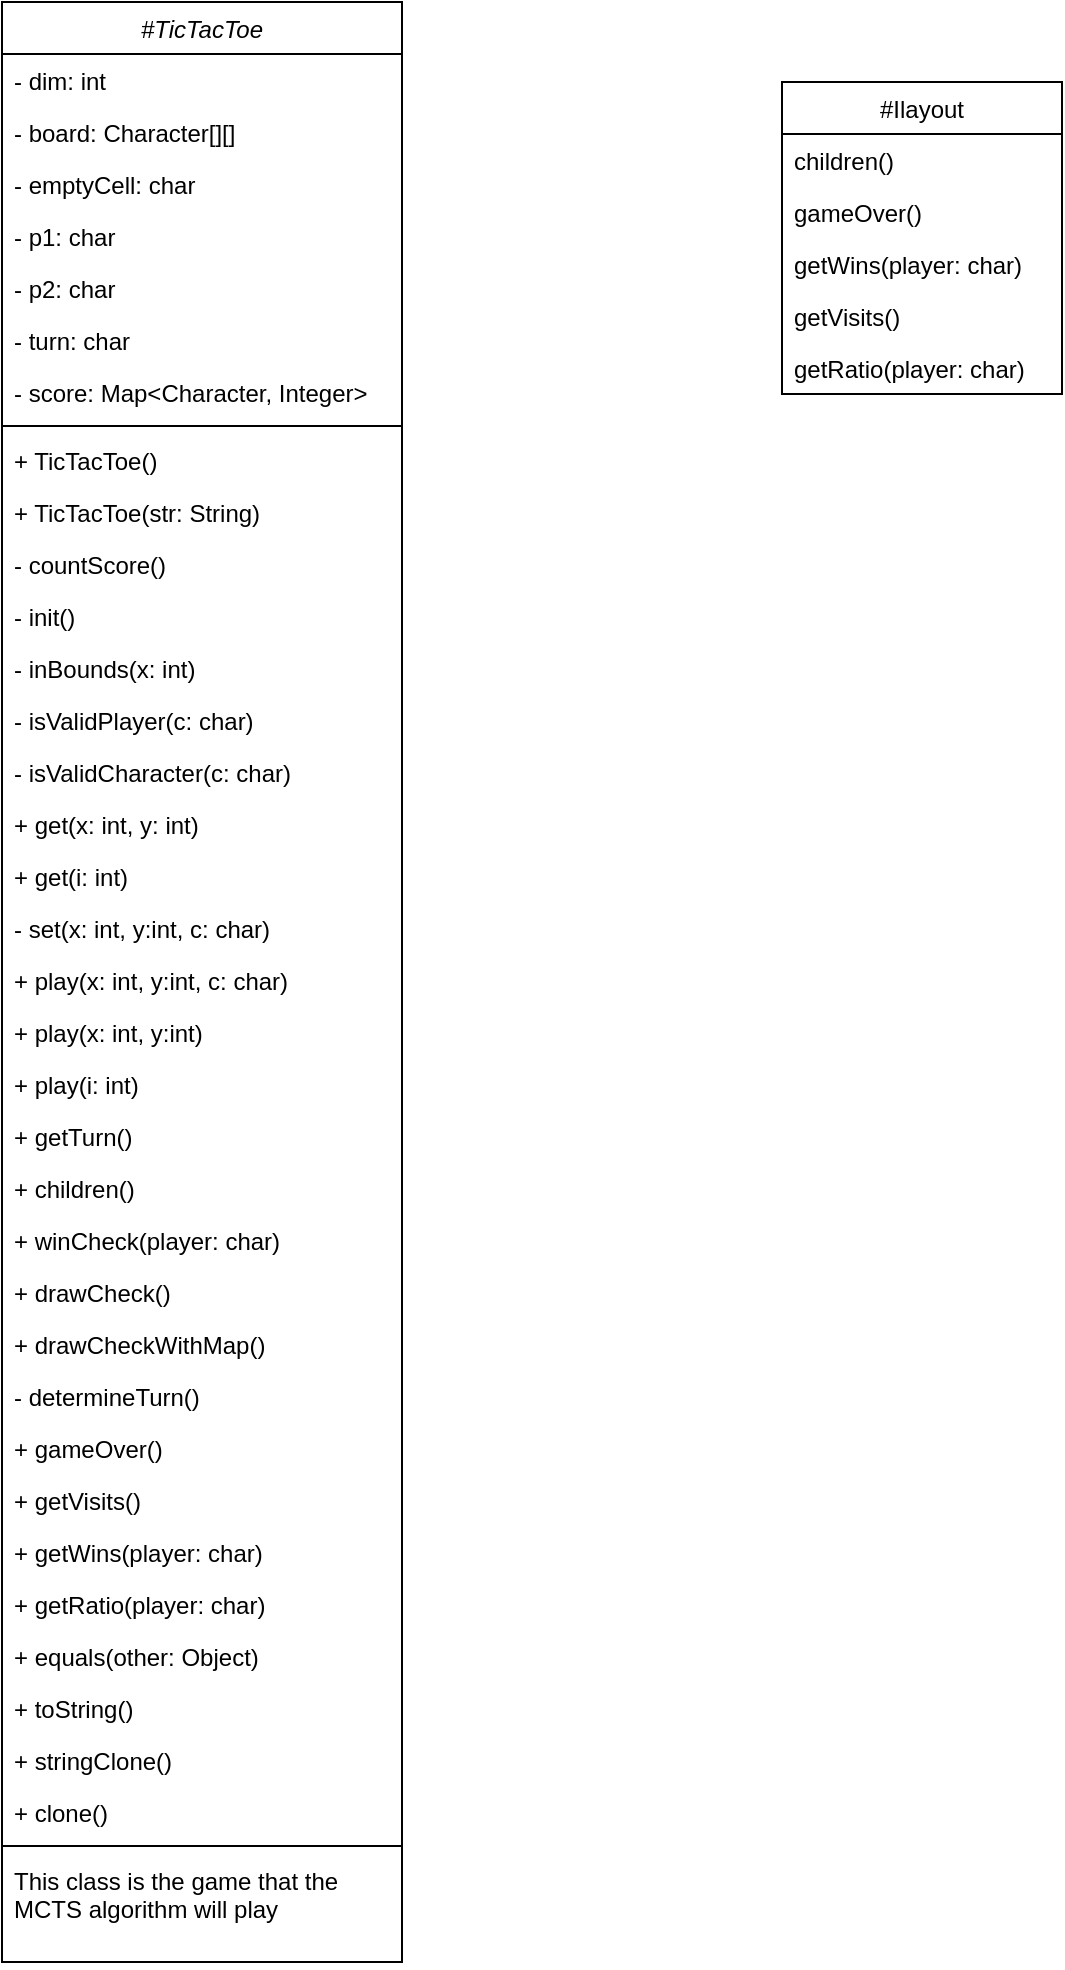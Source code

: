 <mxfile version="13.10.0" type="embed">
    <diagram id="3-0cZRC77NXPRJ0mXbYN" name="Page-1">
        <mxGraphModel dx="1065" dy="874" grid="1" gridSize="10" guides="1" tooltips="1" connect="1" arrows="1" fold="1" page="1" pageScale="1" pageWidth="827" pageHeight="1169" math="0" shadow="0">
            <root>
                <mxCell id="0"/>
                <mxCell id="1" parent="0"/>
                <mxCell id="2" value="#TicTacToe" style="swimlane;fontStyle=2;align=center;verticalAlign=top;childLayout=stackLayout;horizontal=1;startSize=26;horizontalStack=0;resizeParent=1;resizeLast=0;collapsible=1;marginBottom=0;rounded=0;shadow=0;strokeWidth=1;" vertex="1" parent="1">
                    <mxGeometry x="50" y="40" width="200" height="980" as="geometry">
                        <mxRectangle x="50" y="40" width="160" height="26" as="alternateBounds"/>
                    </mxGeometry>
                </mxCell>
                <mxCell id="3" value="- dim: int" style="text;align=left;verticalAlign=top;spacingLeft=4;spacingRight=4;overflow=hidden;rotatable=0;points=[[0,0.5],[1,0.5]];portConstraint=eastwest;" vertex="1" parent="2">
                    <mxGeometry y="26" width="200" height="26" as="geometry"/>
                </mxCell>
                <mxCell id="4" value="- board: Character[][]" style="text;align=left;verticalAlign=top;spacingLeft=4;spacingRight=4;overflow=hidden;rotatable=0;points=[[0,0.5],[1,0.5]];portConstraint=eastwest;rounded=0;shadow=0;html=0;" vertex="1" parent="2">
                    <mxGeometry y="52" width="200" height="26" as="geometry"/>
                </mxCell>
                <mxCell id="5" value="- emptyCell: char" style="text;align=left;verticalAlign=top;spacingLeft=4;spacingRight=4;overflow=hidden;rotatable=0;points=[[0,0.5],[1,0.5]];portConstraint=eastwest;rounded=0;shadow=0;html=0;" vertex="1" parent="2">
                    <mxGeometry y="78" width="200" height="26" as="geometry"/>
                </mxCell>
                <mxCell id="6" value="- p1: char" style="text;align=left;verticalAlign=top;spacingLeft=4;spacingRight=4;overflow=hidden;rotatable=0;points=[[0,0.5],[1,0.5]];portConstraint=eastwest;rounded=0;shadow=0;html=0;" vertex="1" parent="2">
                    <mxGeometry y="104" width="200" height="26" as="geometry"/>
                </mxCell>
                <mxCell id="7" value="- p2: char&#10;" style="text;align=left;verticalAlign=top;spacingLeft=4;spacingRight=4;overflow=hidden;rotatable=0;points=[[0,0.5],[1,0.5]];portConstraint=eastwest;rounded=0;shadow=0;html=0;" vertex="1" parent="2">
                    <mxGeometry y="130" width="200" height="26" as="geometry"/>
                </mxCell>
                <mxCell id="8" value="- turn: char" style="text;align=left;verticalAlign=top;spacingLeft=4;spacingRight=4;overflow=hidden;rotatable=0;points=[[0,0.5],[1,0.5]];portConstraint=eastwest;rounded=0;shadow=0;html=0;" vertex="1" parent="2">
                    <mxGeometry y="156" width="200" height="26" as="geometry"/>
                </mxCell>
                <mxCell id="9" value="- score: Map&lt;Character, Integer&gt;" style="text;align=left;verticalAlign=top;spacingLeft=4;spacingRight=4;overflow=hidden;rotatable=0;points=[[0,0.5],[1,0.5]];portConstraint=eastwest;rounded=0;shadow=0;html=0;" vertex="1" parent="2">
                    <mxGeometry y="182" width="200" height="26" as="geometry"/>
                </mxCell>
                <mxCell id="10" value="" style="line;html=1;strokeWidth=1;align=left;verticalAlign=middle;spacingTop=-1;spacingLeft=3;spacingRight=3;rotatable=0;labelPosition=right;points=[];portConstraint=eastwest;" vertex="1" parent="2">
                    <mxGeometry y="208" width="200" height="8" as="geometry"/>
                </mxCell>
                <mxCell id="11" value="+ TicTacToe()" style="text;align=left;verticalAlign=top;spacingLeft=4;spacingRight=4;overflow=hidden;rotatable=0;points=[[0,0.5],[1,0.5]];portConstraint=eastwest;" vertex="1" parent="2">
                    <mxGeometry y="216" width="200" height="26" as="geometry"/>
                </mxCell>
                <mxCell id="12" value="+ TicTacToe(str: String)" style="text;align=left;verticalAlign=top;spacingLeft=4;spacingRight=4;overflow=hidden;rotatable=0;points=[[0,0.5],[1,0.5]];portConstraint=eastwest;" vertex="1" parent="2">
                    <mxGeometry y="242" width="200" height="26" as="geometry"/>
                </mxCell>
                <mxCell id="13" value="- countScore()" style="text;align=left;verticalAlign=top;spacingLeft=4;spacingRight=4;overflow=hidden;rotatable=0;points=[[0,0.5],[1,0.5]];portConstraint=eastwest;" vertex="1" parent="2">
                    <mxGeometry y="268" width="200" height="26" as="geometry"/>
                </mxCell>
                <mxCell id="14" value="- init()" style="text;align=left;verticalAlign=top;spacingLeft=4;spacingRight=4;overflow=hidden;rotatable=0;points=[[0,0.5],[1,0.5]];portConstraint=eastwest;" vertex="1" parent="2">
                    <mxGeometry y="294" width="200" height="26" as="geometry"/>
                </mxCell>
                <mxCell id="15" value="- inBounds(x: int)" style="text;align=left;verticalAlign=top;spacingLeft=4;spacingRight=4;overflow=hidden;rotatable=0;points=[[0,0.5],[1,0.5]];portConstraint=eastwest;" vertex="1" parent="2">
                    <mxGeometry y="320" width="200" height="26" as="geometry"/>
                </mxCell>
                <mxCell id="16" value="- isValidPlayer(c: char)" style="text;align=left;verticalAlign=top;spacingLeft=4;spacingRight=4;overflow=hidden;rotatable=0;points=[[0,0.5],[1,0.5]];portConstraint=eastwest;" vertex="1" parent="2">
                    <mxGeometry y="346" width="200" height="26" as="geometry"/>
                </mxCell>
                <mxCell id="17" value="- isValidCharacter(c: char)" style="text;align=left;verticalAlign=top;spacingLeft=4;spacingRight=4;overflow=hidden;rotatable=0;points=[[0,0.5],[1,0.5]];portConstraint=eastwest;" vertex="1" parent="2">
                    <mxGeometry y="372" width="200" height="26" as="geometry"/>
                </mxCell>
                <mxCell id="18" value="+ get(x: int, y: int)" style="text;align=left;verticalAlign=top;spacingLeft=4;spacingRight=4;overflow=hidden;rotatable=0;points=[[0,0.5],[1,0.5]];portConstraint=eastwest;" vertex="1" parent="2">
                    <mxGeometry y="398" width="200" height="26" as="geometry"/>
                </mxCell>
                <mxCell id="19" value="+ get(i: int)" style="text;align=left;verticalAlign=top;spacingLeft=4;spacingRight=4;overflow=hidden;rotatable=0;points=[[0,0.5],[1,0.5]];portConstraint=eastwest;" vertex="1" parent="2">
                    <mxGeometry y="424" width="200" height="26" as="geometry"/>
                </mxCell>
                <mxCell id="20" value="- set(x: int, y:int, c: char)" style="text;align=left;verticalAlign=top;spacingLeft=4;spacingRight=4;overflow=hidden;rotatable=0;points=[[0,0.5],[1,0.5]];portConstraint=eastwest;" vertex="1" parent="2">
                    <mxGeometry y="450" width="200" height="26" as="geometry"/>
                </mxCell>
                <mxCell id="21" value="+ play(x: int, y:int, c: char)" style="text;align=left;verticalAlign=top;spacingLeft=4;spacingRight=4;overflow=hidden;rotatable=0;points=[[0,0.5],[1,0.5]];portConstraint=eastwest;" vertex="1" parent="2">
                    <mxGeometry y="476" width="200" height="26" as="geometry"/>
                </mxCell>
                <mxCell id="22" value="+ play(x: int, y:int)" style="text;align=left;verticalAlign=top;spacingLeft=4;spacingRight=4;overflow=hidden;rotatable=0;points=[[0,0.5],[1,0.5]];portConstraint=eastwest;" vertex="1" parent="2">
                    <mxGeometry y="502" width="200" height="26" as="geometry"/>
                </mxCell>
                <mxCell id="23" value="+ play(i: int)" style="text;align=left;verticalAlign=top;spacingLeft=4;spacingRight=4;overflow=hidden;rotatable=0;points=[[0,0.5],[1,0.5]];portConstraint=eastwest;" vertex="1" parent="2">
                    <mxGeometry y="528" width="200" height="26" as="geometry"/>
                </mxCell>
                <mxCell id="24" value="+ getTurn()" style="text;align=left;verticalAlign=top;spacingLeft=4;spacingRight=4;overflow=hidden;rotatable=0;points=[[0,0.5],[1,0.5]];portConstraint=eastwest;" vertex="1" parent="2">
                    <mxGeometry y="554" width="200" height="26" as="geometry"/>
                </mxCell>
                <mxCell id="25" value="+ children()" style="text;align=left;verticalAlign=top;spacingLeft=4;spacingRight=4;overflow=hidden;rotatable=0;points=[[0,0.5],[1,0.5]];portConstraint=eastwest;" vertex="1" parent="2">
                    <mxGeometry y="580" width="200" height="26" as="geometry"/>
                </mxCell>
                <mxCell id="26" value="+ winCheck(player: char)" style="text;align=left;verticalAlign=top;spacingLeft=4;spacingRight=4;overflow=hidden;rotatable=0;points=[[0,0.5],[1,0.5]];portConstraint=eastwest;" vertex="1" parent="2">
                    <mxGeometry y="606" width="200" height="26" as="geometry"/>
                </mxCell>
                <mxCell id="27" value="+ drawCheck()" style="text;align=left;verticalAlign=top;spacingLeft=4;spacingRight=4;overflow=hidden;rotatable=0;points=[[0,0.5],[1,0.5]];portConstraint=eastwest;" vertex="1" parent="2">
                    <mxGeometry y="632" width="200" height="26" as="geometry"/>
                </mxCell>
                <mxCell id="28" value="+ drawCheckWithMap()" style="text;align=left;verticalAlign=top;spacingLeft=4;spacingRight=4;overflow=hidden;rotatable=0;points=[[0,0.5],[1,0.5]];portConstraint=eastwest;" vertex="1" parent="2">
                    <mxGeometry y="658" width="200" height="26" as="geometry"/>
                </mxCell>
                <mxCell id="29" value="- determineTurn()" style="text;align=left;verticalAlign=top;spacingLeft=4;spacingRight=4;overflow=hidden;rotatable=0;points=[[0,0.5],[1,0.5]];portConstraint=eastwest;" vertex="1" parent="2">
                    <mxGeometry y="684" width="200" height="26" as="geometry"/>
                </mxCell>
                <mxCell id="58" value="+ gameOver()" style="text;align=left;verticalAlign=top;spacingLeft=4;spacingRight=4;overflow=hidden;rotatable=0;points=[[0,0.5],[1,0.5]];portConstraint=eastwest;" vertex="1" parent="2">
                    <mxGeometry y="710" width="200" height="26" as="geometry"/>
                </mxCell>
                <mxCell id="59" value="+ getVisits()" style="text;align=left;verticalAlign=top;spacingLeft=4;spacingRight=4;overflow=hidden;rotatable=0;points=[[0,0.5],[1,0.5]];portConstraint=eastwest;" vertex="1" parent="2">
                    <mxGeometry y="736" width="200" height="26" as="geometry"/>
                </mxCell>
                <mxCell id="60" value="+ getWins(player: char)" style="text;align=left;verticalAlign=top;spacingLeft=4;spacingRight=4;overflow=hidden;rotatable=0;points=[[0,0.5],[1,0.5]];portConstraint=eastwest;" vertex="1" parent="2">
                    <mxGeometry y="762" width="200" height="26" as="geometry"/>
                </mxCell>
                <mxCell id="61" value="+ getRatio(player: char)" style="text;align=left;verticalAlign=top;spacingLeft=4;spacingRight=4;overflow=hidden;rotatable=0;points=[[0,0.5],[1,0.5]];portConstraint=eastwest;" vertex="1" parent="2">
                    <mxGeometry y="788" width="200" height="26" as="geometry"/>
                </mxCell>
                <mxCell id="62" value="+ equals(other: Object)" style="text;align=left;verticalAlign=top;spacingLeft=4;spacingRight=4;overflow=hidden;rotatable=0;points=[[0,0.5],[1,0.5]];portConstraint=eastwest;" vertex="1" parent="2">
                    <mxGeometry y="814" width="200" height="26" as="geometry"/>
                </mxCell>
                <mxCell id="63" value="+ toString()" style="text;align=left;verticalAlign=top;spacingLeft=4;spacingRight=4;overflow=hidden;rotatable=0;points=[[0,0.5],[1,0.5]];portConstraint=eastwest;" vertex="1" parent="2">
                    <mxGeometry y="840" width="200" height="26" as="geometry"/>
                </mxCell>
                <mxCell id="64" value="+ stringClone()" style="text;align=left;verticalAlign=top;spacingLeft=4;spacingRight=4;overflow=hidden;rotatable=0;points=[[0,0.5],[1,0.5]];portConstraint=eastwest;" vertex="1" parent="2">
                    <mxGeometry y="866" width="200" height="26" as="geometry"/>
                </mxCell>
                <mxCell id="65" value="+ clone()" style="text;align=left;verticalAlign=top;spacingLeft=4;spacingRight=4;overflow=hidden;rotatable=0;points=[[0,0.5],[1,0.5]];portConstraint=eastwest;" vertex="1" parent="2">
                    <mxGeometry y="892" width="200" height="26" as="geometry"/>
                </mxCell>
                <mxCell id="66" value="" style="line;html=1;strokeWidth=1;align=left;verticalAlign=middle;spacingTop=-1;spacingLeft=3;spacingRight=3;rotatable=0;labelPosition=right;points=[];portConstraint=eastwest;" vertex="1" parent="2">
                    <mxGeometry y="918" width="200" height="8" as="geometry"/>
                </mxCell>
                <mxCell id="68" value="This class is the game that the &#10;MCTS algorithm will play" style="text;align=left;verticalAlign=top;spacingLeft=4;spacingRight=4;overflow=hidden;rotatable=0;points=[[0,0.5],[1,0.5]];portConstraint=eastwest;" vertex="1" parent="2">
                    <mxGeometry y="926" width="200" height="54" as="geometry"/>
                </mxCell>
                <mxCell id="75" value="#Ilayout" style="swimlane;fontStyle=0;childLayout=stackLayout;horizontal=1;startSize=26;fillColor=none;horizontalStack=0;resizeParent=1;resizeParentMax=0;resizeLast=0;collapsible=1;marginBottom=0;" vertex="1" parent="1">
                    <mxGeometry x="440" y="80" width="140" height="156" as="geometry"/>
                </mxCell>
                <mxCell id="76" value="children()" style="text;strokeColor=none;fillColor=none;align=left;verticalAlign=top;spacingLeft=4;spacingRight=4;overflow=hidden;rotatable=0;points=[[0,0.5],[1,0.5]];portConstraint=eastwest;" vertex="1" parent="75">
                    <mxGeometry y="26" width="140" height="26" as="geometry"/>
                </mxCell>
                <mxCell id="77" value="gameOver()" style="text;strokeColor=none;fillColor=none;align=left;verticalAlign=top;spacingLeft=4;spacingRight=4;overflow=hidden;rotatable=0;points=[[0,0.5],[1,0.5]];portConstraint=eastwest;" vertex="1" parent="75">
                    <mxGeometry y="52" width="140" height="26" as="geometry"/>
                </mxCell>
                <mxCell id="78" value="getWins(player: char)" style="text;strokeColor=none;fillColor=none;align=left;verticalAlign=top;spacingLeft=4;spacingRight=4;overflow=hidden;rotatable=0;points=[[0,0.5],[1,0.5]];portConstraint=eastwest;" vertex="1" parent="75">
                    <mxGeometry y="78" width="140" height="26" as="geometry"/>
                </mxCell>
                <mxCell id="80" value="getVisits()" style="text;strokeColor=none;fillColor=none;align=left;verticalAlign=top;spacingLeft=4;spacingRight=4;overflow=hidden;rotatable=0;points=[[0,0.5],[1,0.5]];portConstraint=eastwest;" vertex="1" parent="75">
                    <mxGeometry y="104" width="140" height="26" as="geometry"/>
                </mxCell>
                <mxCell id="81" value="getRatio(player: char)" style="text;strokeColor=none;fillColor=none;align=left;verticalAlign=top;spacingLeft=4;spacingRight=4;overflow=hidden;rotatable=0;points=[[0,0.5],[1,0.5]];portConstraint=eastwest;" vertex="1" parent="75">
                    <mxGeometry y="130" width="140" height="26" as="geometry"/>
                </mxCell>
            </root>
        </mxGraphModel>
    </diagram>
</mxfile>